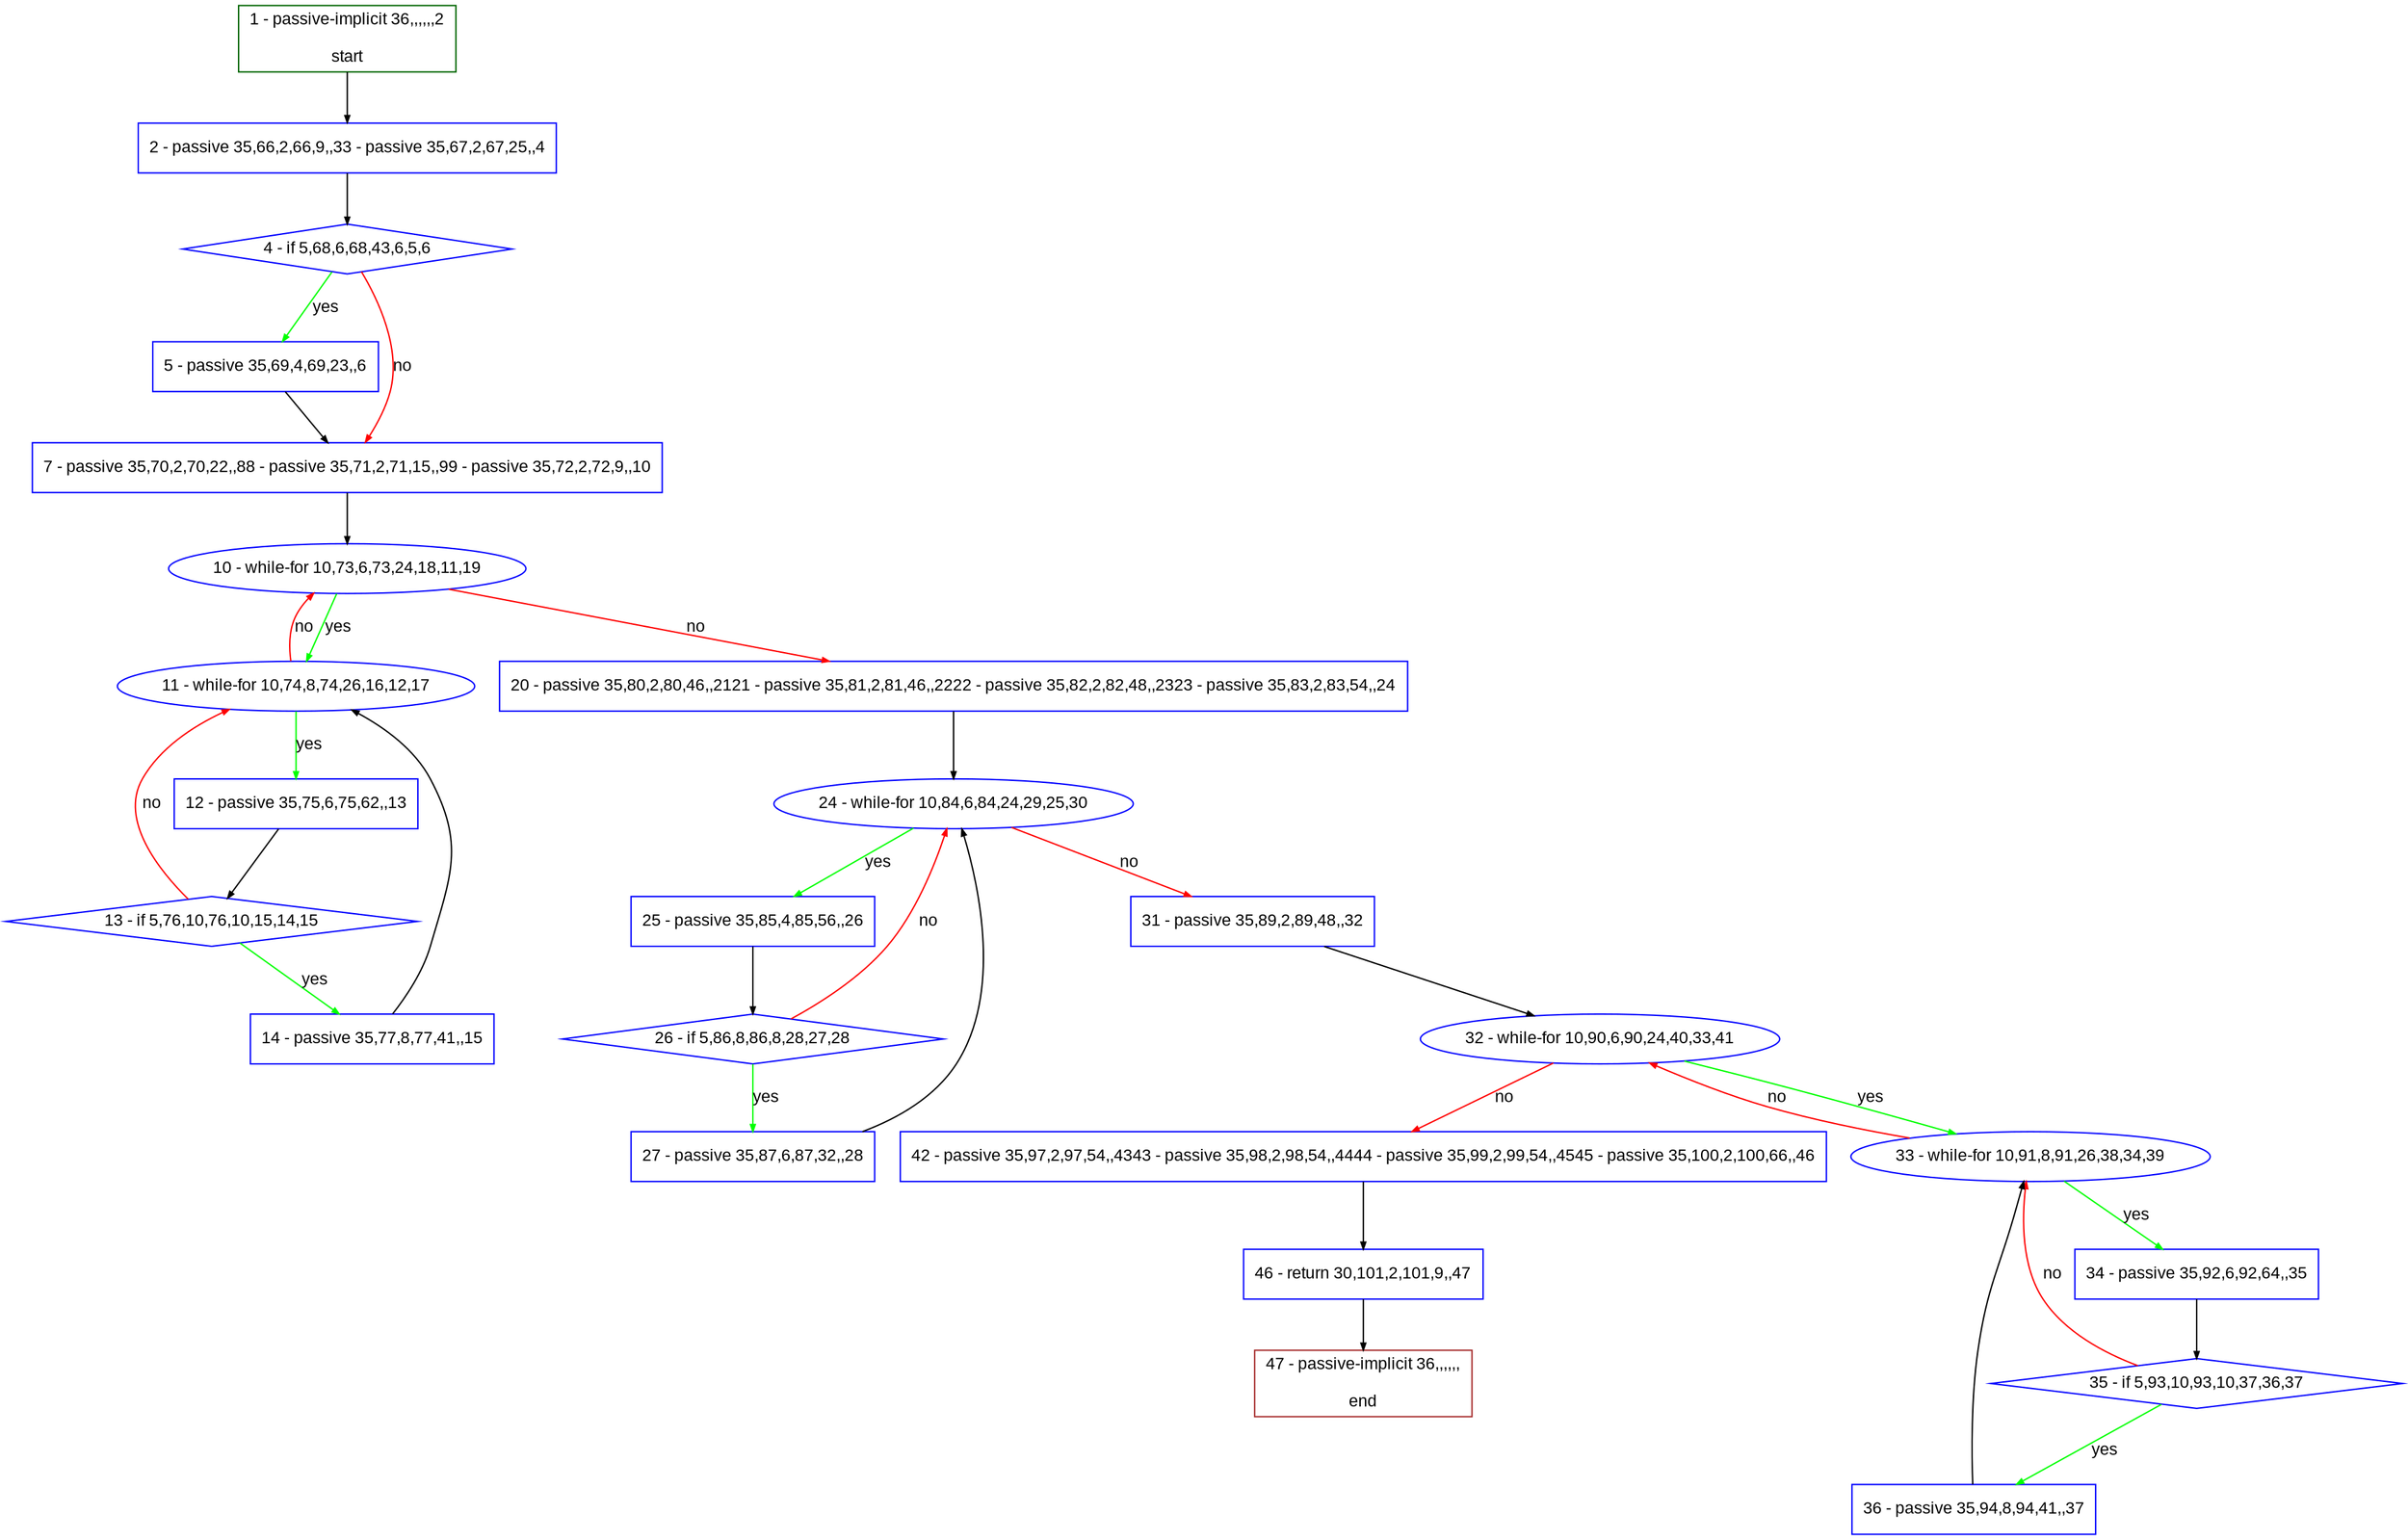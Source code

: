 digraph "" {
  graph [pack="true", label="", fontsize="12", packmode="clust", fontname="Arial", fillcolor="#FFFFCC", bgcolor="white", style="rounded,filled", compound="true"];
  node [node_initialized="no", label="", color="grey", fontsize="12", fillcolor="white", fontname="Arial", style="filled", shape="rectangle", compound="true", fixedsize="false"];
  edge [fontcolor="black", arrowhead="normal", arrowtail="none", arrowsize="0.5", ltail="", label="", color="black", fontsize="12", lhead="", fontname="Arial", dir="forward", compound="true"];
  __N1 [label="2 - passive 35,66,2,66,9,,33 - passive 35,67,2,67,25,,4", color="#0000ff", fillcolor="#ffffff", style="filled", shape="box"];
  __N2 [label="1 - passive-implicit 36,,,,,,2\n\nstart", color="#006400", fillcolor="#ffffff", style="filled", shape="box"];
  __N3 [label="4 - if 5,68,6,68,43,6,5,6", color="#0000ff", fillcolor="#ffffff", style="filled", shape="diamond"];
  __N4 [label="5 - passive 35,69,4,69,23,,6", color="#0000ff", fillcolor="#ffffff", style="filled", shape="box"];
  __N5 [label="7 - passive 35,70,2,70,22,,88 - passive 35,71,2,71,15,,99 - passive 35,72,2,72,9,,10", color="#0000ff", fillcolor="#ffffff", style="filled", shape="box"];
  __N6 [label="10 - while-for 10,73,6,73,24,18,11,19", color="#0000ff", fillcolor="#ffffff", style="filled", shape="oval"];
  __N7 [label="11 - while-for 10,74,8,74,26,16,12,17", color="#0000ff", fillcolor="#ffffff", style="filled", shape="oval"];
  __N8 [label="20 - passive 35,80,2,80,46,,2121 - passive 35,81,2,81,46,,2222 - passive 35,82,2,82,48,,2323 - passive 35,83,2,83,54,,24", color="#0000ff", fillcolor="#ffffff", style="filled", shape="box"];
  __N9 [label="12 - passive 35,75,6,75,62,,13", color="#0000ff", fillcolor="#ffffff", style="filled", shape="box"];
  __N10 [label="13 - if 5,76,10,76,10,15,14,15", color="#0000ff", fillcolor="#ffffff", style="filled", shape="diamond"];
  __N11 [label="14 - passive 35,77,8,77,41,,15", color="#0000ff", fillcolor="#ffffff", style="filled", shape="box"];
  __N12 [label="24 - while-for 10,84,6,84,24,29,25,30", color="#0000ff", fillcolor="#ffffff", style="filled", shape="oval"];
  __N13 [label="25 - passive 35,85,4,85,56,,26", color="#0000ff", fillcolor="#ffffff", style="filled", shape="box"];
  __N14 [label="31 - passive 35,89,2,89,48,,32", color="#0000ff", fillcolor="#ffffff", style="filled", shape="box"];
  __N15 [label="26 - if 5,86,8,86,8,28,27,28", color="#0000ff", fillcolor="#ffffff", style="filled", shape="diamond"];
  __N16 [label="27 - passive 35,87,6,87,32,,28", color="#0000ff", fillcolor="#ffffff", style="filled", shape="box"];
  __N17 [label="32 - while-for 10,90,6,90,24,40,33,41", color="#0000ff", fillcolor="#ffffff", style="filled", shape="oval"];
  __N18 [label="33 - while-for 10,91,8,91,26,38,34,39", color="#0000ff", fillcolor="#ffffff", style="filled", shape="oval"];
  __N19 [label="42 - passive 35,97,2,97,54,,4343 - passive 35,98,2,98,54,,4444 - passive 35,99,2,99,54,,4545 - passive 35,100,2,100,66,,46", color="#0000ff", fillcolor="#ffffff", style="filled", shape="box"];
  __N20 [label="34 - passive 35,92,6,92,64,,35", color="#0000ff", fillcolor="#ffffff", style="filled", shape="box"];
  __N21 [label="35 - if 5,93,10,93,10,37,36,37", color="#0000ff", fillcolor="#ffffff", style="filled", shape="diamond"];
  __N22 [label="36 - passive 35,94,8,94,41,,37", color="#0000ff", fillcolor="#ffffff", style="filled", shape="box"];
  __N23 [label="46 - return 30,101,2,101,9,,47", color="#0000ff", fillcolor="#ffffff", style="filled", shape="box"];
  __N24 [label="47 - passive-implicit 36,,,,,,\n\nend", color="#a52a2a", fillcolor="#ffffff", style="filled", shape="box"];
  __N2 -> __N1 [arrowhead="normal", arrowtail="none", color="#000000", label="", dir="forward"];
  __N1 -> __N3 [arrowhead="normal", arrowtail="none", color="#000000", label="", dir="forward"];
  __N3 -> __N4 [arrowhead="normal", arrowtail="none", color="#00ff00", label="yes", dir="forward"];
  __N3 -> __N5 [arrowhead="normal", arrowtail="none", color="#ff0000", label="no", dir="forward"];
  __N4 -> __N5 [arrowhead="normal", arrowtail="none", color="#000000", label="", dir="forward"];
  __N5 -> __N6 [arrowhead="normal", arrowtail="none", color="#000000", label="", dir="forward"];
  __N6 -> __N7 [arrowhead="normal", arrowtail="none", color="#00ff00", label="yes", dir="forward"];
  __N7 -> __N6 [arrowhead="normal", arrowtail="none", color="#ff0000", label="no", dir="forward"];
  __N6 -> __N8 [arrowhead="normal", arrowtail="none", color="#ff0000", label="no", dir="forward"];
  __N7 -> __N9 [arrowhead="normal", arrowtail="none", color="#00ff00", label="yes", dir="forward"];
  __N9 -> __N10 [arrowhead="normal", arrowtail="none", color="#000000", label="", dir="forward"];
  __N10 -> __N7 [arrowhead="normal", arrowtail="none", color="#ff0000", label="no", dir="forward"];
  __N10 -> __N11 [arrowhead="normal", arrowtail="none", color="#00ff00", label="yes", dir="forward"];
  __N11 -> __N7 [arrowhead="normal", arrowtail="none", color="#000000", label="", dir="forward"];
  __N8 -> __N12 [arrowhead="normal", arrowtail="none", color="#000000", label="", dir="forward"];
  __N12 -> __N13 [arrowhead="normal", arrowtail="none", color="#00ff00", label="yes", dir="forward"];
  __N12 -> __N14 [arrowhead="normal", arrowtail="none", color="#ff0000", label="no", dir="forward"];
  __N13 -> __N15 [arrowhead="normal", arrowtail="none", color="#000000", label="", dir="forward"];
  __N15 -> __N12 [arrowhead="normal", arrowtail="none", color="#ff0000", label="no", dir="forward"];
  __N15 -> __N16 [arrowhead="normal", arrowtail="none", color="#00ff00", label="yes", dir="forward"];
  __N16 -> __N12 [arrowhead="normal", arrowtail="none", color="#000000", label="", dir="forward"];
  __N14 -> __N17 [arrowhead="normal", arrowtail="none", color="#000000", label="", dir="forward"];
  __N17 -> __N18 [arrowhead="normal", arrowtail="none", color="#00ff00", label="yes", dir="forward"];
  __N18 -> __N17 [arrowhead="normal", arrowtail="none", color="#ff0000", label="no", dir="forward"];
  __N17 -> __N19 [arrowhead="normal", arrowtail="none", color="#ff0000", label="no", dir="forward"];
  __N18 -> __N20 [arrowhead="normal", arrowtail="none", color="#00ff00", label="yes", dir="forward"];
  __N20 -> __N21 [arrowhead="normal", arrowtail="none", color="#000000", label="", dir="forward"];
  __N21 -> __N18 [arrowhead="normal", arrowtail="none", color="#ff0000", label="no", dir="forward"];
  __N21 -> __N22 [arrowhead="normal", arrowtail="none", color="#00ff00", label="yes", dir="forward"];
  __N22 -> __N18 [arrowhead="normal", arrowtail="none", color="#000000", label="", dir="forward"];
  __N19 -> __N23 [arrowhead="normal", arrowtail="none", color="#000000", label="", dir="forward"];
  __N23 -> __N24 [arrowhead="normal", arrowtail="none", color="#000000", label="", dir="forward"];
}
